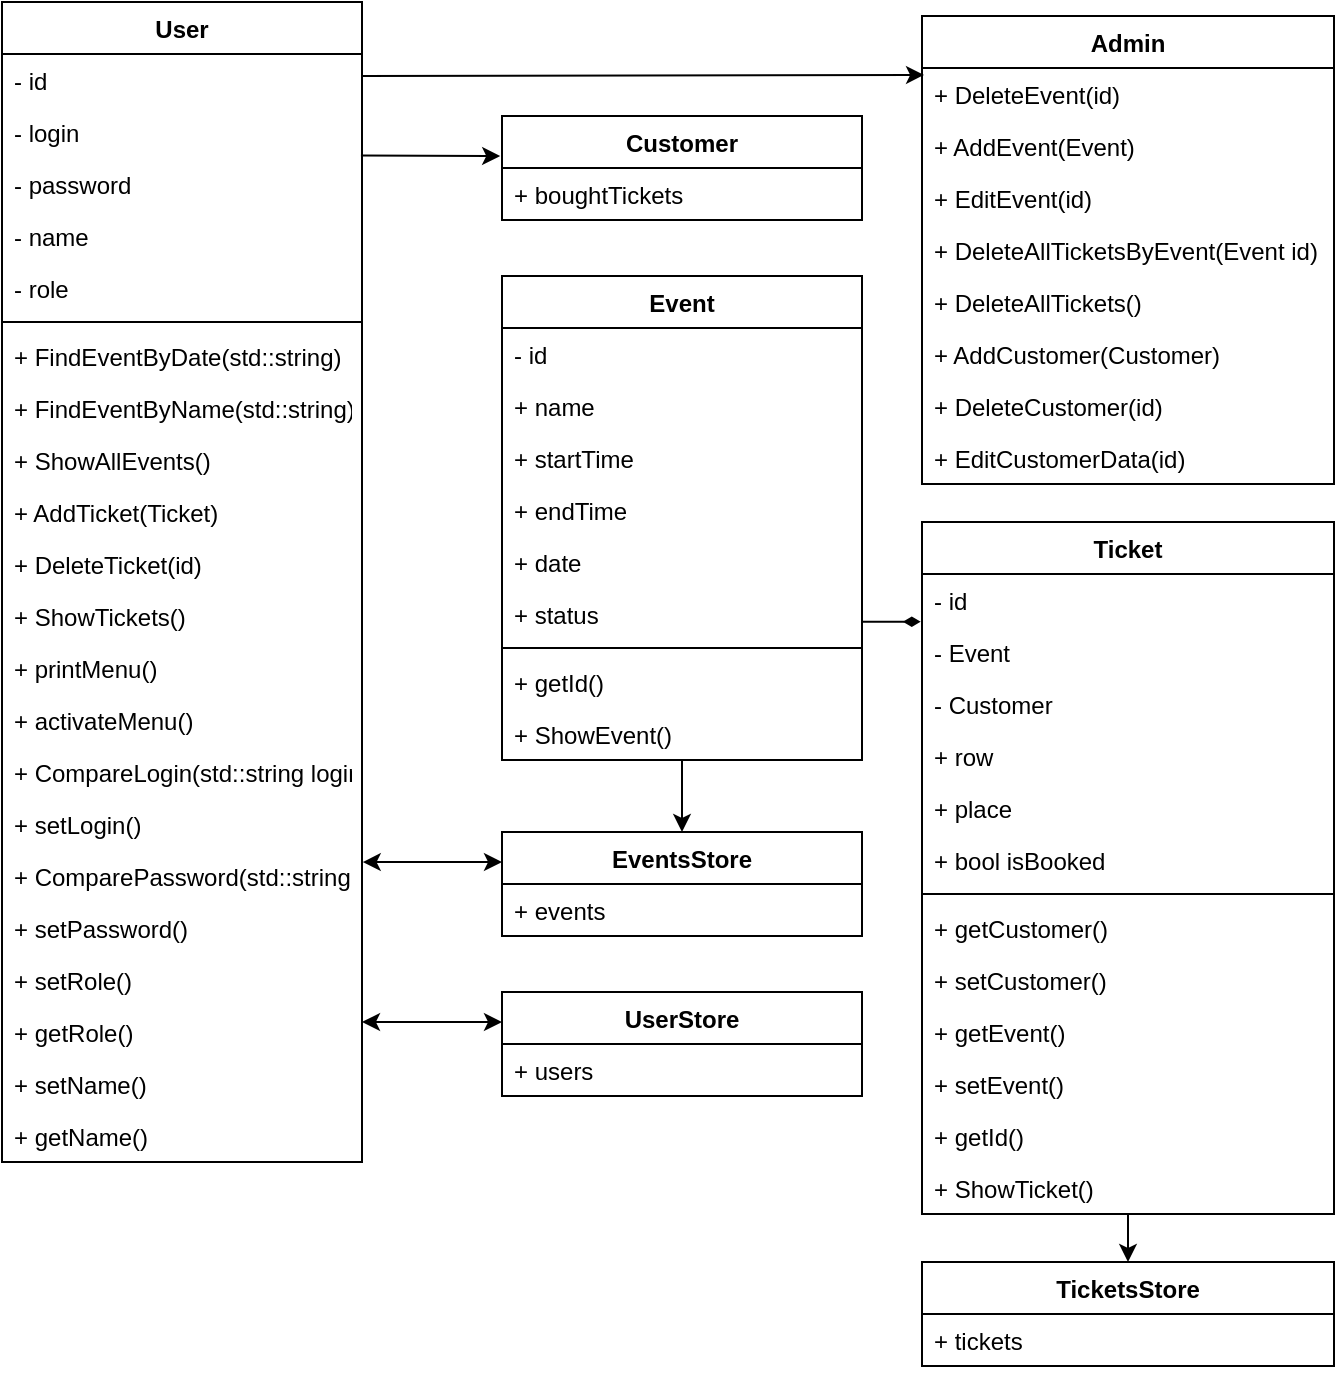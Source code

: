 <mxfile version="21.2.1" type="device">
  <diagram id="ClaCgD5qLuq-DKz93-Bp" name="Страница 1">
    <mxGraphModel dx="1050" dy="1718" grid="1" gridSize="10" guides="1" tooltips="1" connect="1" arrows="1" fold="1" page="1" pageScale="1" pageWidth="827" pageHeight="1169" math="0" shadow="0">
      <root>
        <mxCell id="0" />
        <mxCell id="1" parent="0" />
        <mxCell id="H0PDKfTX8FqYdz7Hu3HZ-1" value="Admin" style="swimlane;fontStyle=1;align=center;verticalAlign=top;childLayout=stackLayout;horizontal=1;startSize=26;horizontalStack=0;resizeParent=1;resizeParentMax=0;resizeLast=0;collapsible=1;marginBottom=0;" parent="1" vertex="1">
          <mxGeometry x="544" y="-1043" width="206" height="234" as="geometry">
            <mxRectangle x="40" y="40" width="100" height="30" as="alternateBounds" />
          </mxGeometry>
        </mxCell>
        <mxCell id="H0PDKfTX8FqYdz7Hu3HZ-4" value="+ DeleteEvent(id)" style="text;strokeColor=none;fillColor=none;align=left;verticalAlign=top;spacingLeft=4;spacingRight=4;overflow=hidden;rotatable=0;points=[[0,0.5],[1,0.5]];portConstraint=eastwest;" parent="H0PDKfTX8FqYdz7Hu3HZ-1" vertex="1">
          <mxGeometry y="26" width="206" height="26" as="geometry" />
        </mxCell>
        <mxCell id="H0PDKfTX8FqYdz7Hu3HZ-6" value="+ AddEvent(Event)" style="text;strokeColor=none;fillColor=none;align=left;verticalAlign=top;spacingLeft=4;spacingRight=4;overflow=hidden;rotatable=0;points=[[0,0.5],[1,0.5]];portConstraint=eastwest;" parent="H0PDKfTX8FqYdz7Hu3HZ-1" vertex="1">
          <mxGeometry y="52" width="206" height="26" as="geometry" />
        </mxCell>
        <mxCell id="H0PDKfTX8FqYdz7Hu3HZ-8" value="+ EditEvent(id)" style="text;strokeColor=none;fillColor=none;align=left;verticalAlign=top;spacingLeft=4;spacingRight=4;overflow=hidden;rotatable=0;points=[[0,0.5],[1,0.5]];portConstraint=eastwest;" parent="H0PDKfTX8FqYdz7Hu3HZ-1" vertex="1">
          <mxGeometry y="78" width="206" height="26" as="geometry" />
        </mxCell>
        <mxCell id="H0PDKfTX8FqYdz7Hu3HZ-10" value="+ DeleteAllTicketsByEvent(Event id)" style="text;strokeColor=none;fillColor=none;align=left;verticalAlign=top;spacingLeft=4;spacingRight=4;overflow=hidden;rotatable=0;points=[[0,0.5],[1,0.5]];portConstraint=eastwest;" parent="H0PDKfTX8FqYdz7Hu3HZ-1" vertex="1">
          <mxGeometry y="104" width="206" height="26" as="geometry" />
        </mxCell>
        <mxCell id="H0PDKfTX8FqYdz7Hu3HZ-12" value="+ DeleteAllTickets()" style="text;strokeColor=none;fillColor=none;align=left;verticalAlign=top;spacingLeft=4;spacingRight=4;overflow=hidden;rotatable=0;points=[[0,0.5],[1,0.5]];portConstraint=eastwest;" parent="H0PDKfTX8FqYdz7Hu3HZ-1" vertex="1">
          <mxGeometry y="130" width="206" height="26" as="geometry" />
        </mxCell>
        <mxCell id="H0PDKfTX8FqYdz7Hu3HZ-13" value="+ AddCustomer(Customer)" style="text;strokeColor=none;fillColor=none;align=left;verticalAlign=top;spacingLeft=4;spacingRight=4;overflow=hidden;rotatable=0;points=[[0,0.5],[1,0.5]];portConstraint=eastwest;" parent="H0PDKfTX8FqYdz7Hu3HZ-1" vertex="1">
          <mxGeometry y="156" width="206" height="26" as="geometry" />
        </mxCell>
        <mxCell id="H0PDKfTX8FqYdz7Hu3HZ-14" value="+ DeleteCustomer(id)" style="text;strokeColor=none;fillColor=none;align=left;verticalAlign=top;spacingLeft=4;spacingRight=4;overflow=hidden;rotatable=0;points=[[0,0.5],[1,0.5]];portConstraint=eastwest;" parent="H0PDKfTX8FqYdz7Hu3HZ-1" vertex="1">
          <mxGeometry y="182" width="206" height="26" as="geometry" />
        </mxCell>
        <mxCell id="H0PDKfTX8FqYdz7Hu3HZ-15" value="+ EditCustomerData(id)" style="text;strokeColor=none;fillColor=none;align=left;verticalAlign=top;spacingLeft=4;spacingRight=4;overflow=hidden;rotatable=0;points=[[0,0.5],[1,0.5]];portConstraint=eastwest;" parent="H0PDKfTX8FqYdz7Hu3HZ-1" vertex="1">
          <mxGeometry y="208" width="206" height="26" as="geometry" />
        </mxCell>
        <mxCell id="H0PDKfTX8FqYdz7Hu3HZ-19" value="Customer" style="swimlane;fontStyle=1;align=center;verticalAlign=top;childLayout=stackLayout;horizontal=1;startSize=26;horizontalStack=0;resizeParent=1;resizeParentMax=0;resizeLast=0;collapsible=1;marginBottom=0;" parent="1" vertex="1">
          <mxGeometry x="334" y="-993" width="180" height="52" as="geometry">
            <mxRectangle x="40" y="40" width="100" height="30" as="alternateBounds" />
          </mxGeometry>
        </mxCell>
        <mxCell id="cLQiwDub_EPoRTOffUzL-125" value="+ boughtTickets" style="text;strokeColor=none;fillColor=none;align=left;verticalAlign=top;spacingLeft=4;spacingRight=4;overflow=hidden;rotatable=0;points=[[0,0.5],[1,0.5]];portConstraint=eastwest;" parent="H0PDKfTX8FqYdz7Hu3HZ-19" vertex="1">
          <mxGeometry y="26" width="180" height="26" as="geometry" />
        </mxCell>
        <mxCell id="cLQiwDub_EPoRTOffUzL-141" style="edgeStyle=orthogonalEdgeStyle;rounded=0;orthogonalLoop=1;jettySize=auto;html=1;entryX=0.5;entryY=0;entryDx=0;entryDy=0;" parent="1" source="H0PDKfTX8FqYdz7Hu3HZ-36" target="cLQiwDub_EPoRTOffUzL-127" edge="1">
          <mxGeometry relative="1" as="geometry" />
        </mxCell>
        <mxCell id="H0PDKfTX8FqYdz7Hu3HZ-36" value="Ticket" style="swimlane;fontStyle=1;childLayout=stackLayout;horizontal=1;startSize=26;fillColor=none;horizontalStack=0;resizeParent=1;resizeParentMax=0;resizeLast=0;collapsible=1;marginBottom=0;" parent="1" vertex="1">
          <mxGeometry x="544" y="-790" width="206" height="346" as="geometry" />
        </mxCell>
        <mxCell id="cLQiwDub_EPoRTOffUzL-615" value="- id" style="text;strokeColor=none;fillColor=none;align=left;verticalAlign=top;spacingLeft=4;spacingRight=4;overflow=hidden;rotatable=0;points=[[0,0.5],[1,0.5]];portConstraint=eastwest;" parent="H0PDKfTX8FqYdz7Hu3HZ-36" vertex="1">
          <mxGeometry y="26" width="206" height="26" as="geometry" />
        </mxCell>
        <mxCell id="H0PDKfTX8FqYdz7Hu3HZ-37" value="- Event" style="text;strokeColor=none;fillColor=none;align=left;verticalAlign=top;spacingLeft=4;spacingRight=4;overflow=hidden;rotatable=0;points=[[0,0.5],[1,0.5]];portConstraint=eastwest;" parent="H0PDKfTX8FqYdz7Hu3HZ-36" vertex="1">
          <mxGeometry y="52" width="206" height="26" as="geometry" />
        </mxCell>
        <mxCell id="H0PDKfTX8FqYdz7Hu3HZ-38" value="- Customer" style="text;strokeColor=none;fillColor=none;align=left;verticalAlign=top;spacingLeft=4;spacingRight=4;overflow=hidden;rotatable=0;points=[[0,0.5],[1,0.5]];portConstraint=eastwest;" parent="H0PDKfTX8FqYdz7Hu3HZ-36" vertex="1">
          <mxGeometry y="78" width="206" height="26" as="geometry" />
        </mxCell>
        <mxCell id="H0PDKfTX8FqYdz7Hu3HZ-46" value="+ row" style="text;strokeColor=none;fillColor=none;align=left;verticalAlign=top;spacingLeft=4;spacingRight=4;overflow=hidden;rotatable=0;points=[[0,0.5],[1,0.5]];portConstraint=eastwest;" parent="H0PDKfTX8FqYdz7Hu3HZ-36" vertex="1">
          <mxGeometry y="104" width="206" height="26" as="geometry" />
        </mxCell>
        <mxCell id="H0PDKfTX8FqYdz7Hu3HZ-47" value="+ place" style="text;strokeColor=none;fillColor=none;align=left;verticalAlign=top;spacingLeft=4;spacingRight=4;overflow=hidden;rotatable=0;points=[[0,0.5],[1,0.5]];portConstraint=eastwest;" parent="H0PDKfTX8FqYdz7Hu3HZ-36" vertex="1">
          <mxGeometry y="130" width="206" height="26" as="geometry" />
        </mxCell>
        <mxCell id="H0PDKfTX8FqYdz7Hu3HZ-62" value="+ bool isBooked" style="text;strokeColor=none;fillColor=none;align=left;verticalAlign=top;spacingLeft=4;spacingRight=4;overflow=hidden;rotatable=0;points=[[0,0.5],[1,0.5]];portConstraint=eastwest;" parent="H0PDKfTX8FqYdz7Hu3HZ-36" vertex="1">
          <mxGeometry y="156" width="206" height="26" as="geometry" />
        </mxCell>
        <mxCell id="cLQiwDub_EPoRTOffUzL-149" value="" style="line;strokeWidth=1;fillColor=none;align=left;verticalAlign=middle;spacingTop=-1;spacingLeft=3;spacingRight=3;rotatable=0;labelPosition=right;points=[];portConstraint=eastwest;" parent="H0PDKfTX8FqYdz7Hu3HZ-36" vertex="1">
          <mxGeometry y="182" width="206" height="8" as="geometry" />
        </mxCell>
        <mxCell id="cLQiwDub_EPoRTOffUzL-148" value="+ getCustomer()" style="text;strokeColor=none;fillColor=none;align=left;verticalAlign=top;spacingLeft=4;spacingRight=4;overflow=hidden;rotatable=0;points=[[0,0.5],[1,0.5]];portConstraint=eastwest;" parent="H0PDKfTX8FqYdz7Hu3HZ-36" vertex="1">
          <mxGeometry y="190" width="206" height="26" as="geometry" />
        </mxCell>
        <mxCell id="cLQiwDub_EPoRTOffUzL-150" value="+ setCustomer()" style="text;strokeColor=none;fillColor=none;align=left;verticalAlign=top;spacingLeft=4;spacingRight=4;overflow=hidden;rotatable=0;points=[[0,0.5],[1,0.5]];portConstraint=eastwest;" parent="H0PDKfTX8FqYdz7Hu3HZ-36" vertex="1">
          <mxGeometry y="216" width="206" height="26" as="geometry" />
        </mxCell>
        <mxCell id="cLQiwDub_EPoRTOffUzL-151" value="+ getEvent()" style="text;strokeColor=none;fillColor=none;align=left;verticalAlign=top;spacingLeft=4;spacingRight=4;overflow=hidden;rotatable=0;points=[[0,0.5],[1,0.5]];portConstraint=eastwest;" parent="H0PDKfTX8FqYdz7Hu3HZ-36" vertex="1">
          <mxGeometry y="242" width="206" height="26" as="geometry" />
        </mxCell>
        <mxCell id="cLQiwDub_EPoRTOffUzL-162" value="+ setEvent()" style="text;strokeColor=none;fillColor=none;align=left;verticalAlign=top;spacingLeft=4;spacingRight=4;overflow=hidden;rotatable=0;points=[[0,0.5],[1,0.5]];portConstraint=eastwest;" parent="H0PDKfTX8FqYdz7Hu3HZ-36" vertex="1">
          <mxGeometry y="268" width="206" height="26" as="geometry" />
        </mxCell>
        <mxCell id="cLQiwDub_EPoRTOffUzL-616" value="+ getId()" style="text;strokeColor=none;fillColor=none;align=left;verticalAlign=top;spacingLeft=4;spacingRight=4;overflow=hidden;rotatable=0;points=[[0,0.5],[1,0.5]];portConstraint=eastwest;" parent="H0PDKfTX8FqYdz7Hu3HZ-36" vertex="1">
          <mxGeometry y="294" width="206" height="26" as="geometry" />
        </mxCell>
        <mxCell id="S16S4RK09Bb7ooY5-xf1-2" value="+ ShowTicket()" style="text;strokeColor=none;fillColor=none;align=left;verticalAlign=top;spacingLeft=4;spacingRight=4;overflow=hidden;rotatable=0;points=[[0,0.5],[1,0.5]];portConstraint=eastwest;" vertex="1" parent="H0PDKfTX8FqYdz7Hu3HZ-36">
          <mxGeometry y="320" width="206" height="26" as="geometry" />
        </mxCell>
        <mxCell id="H0PDKfTX8FqYdz7Hu3HZ-51" style="rounded=0;orthogonalLoop=1;jettySize=auto;html=1;startArrow=classic;startFill=1;endArrow=classic;endFill=1;exitX=1.002;exitY=0.194;exitDx=0;exitDy=0;exitPerimeter=0;" parent="1" edge="1">
          <mxGeometry relative="1" as="geometry">
            <Array as="points" />
            <mxPoint x="334" y="-620" as="targetPoint" />
            <mxPoint x="264.36" y="-619.956" as="sourcePoint" />
          </mxGeometry>
        </mxCell>
        <mxCell id="H0PDKfTX8FqYdz7Hu3HZ-55" style="edgeStyle=none;rounded=0;orthogonalLoop=1;jettySize=auto;html=1;endArrow=diamondThin;endFill=1;exitX=1.002;exitY=0.649;exitDx=0;exitDy=0;entryX=-0.003;entryY=0.918;entryDx=0;entryDy=0;entryPerimeter=0;exitPerimeter=0;" parent="1" source="cLQiwDub_EPoRTOffUzL-114" target="cLQiwDub_EPoRTOffUzL-615" edge="1">
          <mxGeometry relative="1" as="geometry">
            <mxPoint x="511" y="-665" as="sourcePoint" />
            <mxPoint x="540" y="-744" as="targetPoint" />
          </mxGeometry>
        </mxCell>
        <mxCell id="mET-laxzgPLThdWNp_bz-1" value="User" style="swimlane;fontStyle=1;align=center;verticalAlign=top;childLayout=stackLayout;horizontal=1;startSize=26;horizontalStack=0;resizeParent=1;resizeParentMax=0;resizeLast=0;collapsible=1;marginBottom=0;" parent="1" vertex="1">
          <mxGeometry x="84" y="-1050" width="180" height="580" as="geometry">
            <mxRectangle x="40" y="40" width="100" height="30" as="alternateBounds" />
          </mxGeometry>
        </mxCell>
        <mxCell id="mET-laxzgPLThdWNp_bz-13" value="- id" style="text;strokeColor=none;fillColor=none;align=left;verticalAlign=top;spacingLeft=4;spacingRight=4;overflow=hidden;rotatable=0;points=[[0,0.5],[1,0.5]];portConstraint=eastwest;" parent="mET-laxzgPLThdWNp_bz-1" vertex="1">
          <mxGeometry y="26" width="180" height="26" as="geometry" />
        </mxCell>
        <mxCell id="mET-laxzgPLThdWNp_bz-2" value="- login" style="text;strokeColor=none;fillColor=none;align=left;verticalAlign=top;spacingLeft=4;spacingRight=4;overflow=hidden;rotatable=0;points=[[0,0.5],[1,0.5]];portConstraint=eastwest;" parent="mET-laxzgPLThdWNp_bz-1" vertex="1">
          <mxGeometry y="52" width="180" height="26" as="geometry" />
        </mxCell>
        <mxCell id="mET-laxzgPLThdWNp_bz-3" value="- password" style="text;strokeColor=none;fillColor=none;align=left;verticalAlign=top;spacingLeft=4;spacingRight=4;overflow=hidden;rotatable=0;points=[[0,0.5],[1,0.5]];portConstraint=eastwest;" parent="mET-laxzgPLThdWNp_bz-1" vertex="1">
          <mxGeometry y="78" width="180" height="26" as="geometry" />
        </mxCell>
        <mxCell id="mET-laxzgPLThdWNp_bz-11" value="- name" style="text;strokeColor=none;fillColor=none;align=left;verticalAlign=top;spacingLeft=4;spacingRight=4;overflow=hidden;rotatable=0;points=[[0,0.5],[1,0.5]];portConstraint=eastwest;" parent="mET-laxzgPLThdWNp_bz-1" vertex="1">
          <mxGeometry y="104" width="180" height="26" as="geometry" />
        </mxCell>
        <mxCell id="mET-laxzgPLThdWNp_bz-21" value="- role" style="text;strokeColor=none;fillColor=none;align=left;verticalAlign=top;spacingLeft=4;spacingRight=4;overflow=hidden;rotatable=0;points=[[0,0.5],[1,0.5]];portConstraint=eastwest;" parent="mET-laxzgPLThdWNp_bz-1" vertex="1">
          <mxGeometry y="130" width="180" height="26" as="geometry" />
        </mxCell>
        <mxCell id="mET-laxzgPLThdWNp_bz-4" value="" style="line;strokeWidth=1;fillColor=none;align=left;verticalAlign=middle;spacingTop=-1;spacingLeft=3;spacingRight=3;rotatable=0;labelPosition=right;points=[];portConstraint=eastwest;" parent="mET-laxzgPLThdWNp_bz-1" vertex="1">
          <mxGeometry y="156" width="180" height="8" as="geometry" />
        </mxCell>
        <mxCell id="mET-laxzgPLThdWNp_bz-5" value="+ FindEventByDate(std::string)" style="text;strokeColor=none;fillColor=none;align=left;verticalAlign=top;spacingLeft=4;spacingRight=4;overflow=hidden;rotatable=0;points=[[0,0.5],[1,0.5]];portConstraint=eastwest;" parent="mET-laxzgPLThdWNp_bz-1" vertex="1">
          <mxGeometry y="164" width="180" height="26" as="geometry" />
        </mxCell>
        <mxCell id="mET-laxzgPLThdWNp_bz-14" value="+ FindEventByName(std::string)" style="text;strokeColor=none;fillColor=none;align=left;verticalAlign=top;spacingLeft=4;spacingRight=4;overflow=hidden;rotatable=0;points=[[0,0.5],[1,0.5]];portConstraint=eastwest;" parent="mET-laxzgPLThdWNp_bz-1" vertex="1">
          <mxGeometry y="190" width="180" height="26" as="geometry" />
        </mxCell>
        <mxCell id="mET-laxzgPLThdWNp_bz-6" value="+ ShowAllEvents()" style="text;strokeColor=none;fillColor=none;align=left;verticalAlign=top;spacingLeft=4;spacingRight=4;overflow=hidden;rotatable=0;points=[[0,0.5],[1,0.5]];portConstraint=eastwest;" parent="mET-laxzgPLThdWNp_bz-1" vertex="1">
          <mxGeometry y="216" width="180" height="26" as="geometry" />
        </mxCell>
        <mxCell id="mET-laxzgPLThdWNp_bz-8" value="+ AddTicket(Ticket)" style="text;strokeColor=none;fillColor=none;align=left;verticalAlign=top;spacingLeft=4;spacingRight=4;overflow=hidden;rotatable=0;points=[[0,0.5],[1,0.5]];portConstraint=eastwest;" parent="mET-laxzgPLThdWNp_bz-1" vertex="1">
          <mxGeometry y="242" width="180" height="26" as="geometry" />
        </mxCell>
        <mxCell id="mET-laxzgPLThdWNp_bz-9" value="+ DeleteTicket(id)" style="text;strokeColor=none;fillColor=none;align=left;verticalAlign=top;spacingLeft=4;spacingRight=4;overflow=hidden;rotatable=0;points=[[0,0.5],[1,0.5]];portConstraint=eastwest;" parent="mET-laxzgPLThdWNp_bz-1" vertex="1">
          <mxGeometry y="268" width="180" height="26" as="geometry" />
        </mxCell>
        <mxCell id="mET-laxzgPLThdWNp_bz-10" value="+ ShowTickets()" style="text;strokeColor=none;fillColor=none;align=left;verticalAlign=top;spacingLeft=4;spacingRight=4;overflow=hidden;rotatable=0;points=[[0,0.5],[1,0.5]];portConstraint=eastwest;" parent="mET-laxzgPLThdWNp_bz-1" vertex="1">
          <mxGeometry y="294" width="180" height="26" as="geometry" />
        </mxCell>
        <mxCell id="mET-laxzgPLThdWNp_bz-24" value="+ printMenu()" style="text;strokeColor=none;fillColor=none;align=left;verticalAlign=top;spacingLeft=4;spacingRight=4;overflow=hidden;rotatable=0;points=[[0,0.5],[1,0.5]];portConstraint=eastwest;" parent="mET-laxzgPLThdWNp_bz-1" vertex="1">
          <mxGeometry y="320" width="180" height="26" as="geometry" />
        </mxCell>
        <mxCell id="mET-laxzgPLThdWNp_bz-26" value="+ activateMenu()" style="text;strokeColor=none;fillColor=none;align=left;verticalAlign=top;spacingLeft=4;spacingRight=4;overflow=hidden;rotatable=0;points=[[0,0.5],[1,0.5]];portConstraint=eastwest;" parent="mET-laxzgPLThdWNp_bz-1" vertex="1">
          <mxGeometry y="346" width="180" height="26" as="geometry" />
        </mxCell>
        <mxCell id="mET-laxzgPLThdWNp_bz-15" value="+ CompareLogin(std::string login)" style="text;strokeColor=none;fillColor=none;align=left;verticalAlign=top;spacingLeft=4;spacingRight=4;overflow=hidden;rotatable=0;points=[[0,0.5],[1,0.5]];portConstraint=eastwest;" parent="mET-laxzgPLThdWNp_bz-1" vertex="1">
          <mxGeometry y="372" width="180" height="26" as="geometry" />
        </mxCell>
        <mxCell id="mET-laxzgPLThdWNp_bz-16" value="+ setLogin()" style="text;strokeColor=none;fillColor=none;align=left;verticalAlign=top;spacingLeft=4;spacingRight=4;overflow=hidden;rotatable=0;points=[[0,0.5],[1,0.5]];portConstraint=eastwest;" parent="mET-laxzgPLThdWNp_bz-1" vertex="1">
          <mxGeometry y="398" width="180" height="26" as="geometry" />
        </mxCell>
        <mxCell id="mET-laxzgPLThdWNp_bz-17" value="+ ComparePassword(std::string login)" style="text;strokeColor=none;fillColor=none;align=left;verticalAlign=top;spacingLeft=4;spacingRight=4;overflow=hidden;rotatable=0;points=[[0,0.5],[1,0.5]];portConstraint=eastwest;" parent="mET-laxzgPLThdWNp_bz-1" vertex="1">
          <mxGeometry y="424" width="180" height="26" as="geometry" />
        </mxCell>
        <mxCell id="mET-laxzgPLThdWNp_bz-18" value="+ setPassword()" style="text;strokeColor=none;fillColor=none;align=left;verticalAlign=top;spacingLeft=4;spacingRight=4;overflow=hidden;rotatable=0;points=[[0,0.5],[1,0.5]];portConstraint=eastwest;" parent="mET-laxzgPLThdWNp_bz-1" vertex="1">
          <mxGeometry y="450" width="180" height="26" as="geometry" />
        </mxCell>
        <mxCell id="mET-laxzgPLThdWNp_bz-19" value="+ setRole()" style="text;strokeColor=none;fillColor=none;align=left;verticalAlign=top;spacingLeft=4;spacingRight=4;overflow=hidden;rotatable=0;points=[[0,0.5],[1,0.5]];portConstraint=eastwest;" parent="mET-laxzgPLThdWNp_bz-1" vertex="1">
          <mxGeometry y="476" width="180" height="26" as="geometry" />
        </mxCell>
        <mxCell id="mET-laxzgPLThdWNp_bz-20" value="+ getRole()" style="text;strokeColor=none;fillColor=none;align=left;verticalAlign=top;spacingLeft=4;spacingRight=4;overflow=hidden;rotatable=0;points=[[0,0.5],[1,0.5]];portConstraint=eastwest;" parent="mET-laxzgPLThdWNp_bz-1" vertex="1">
          <mxGeometry y="502" width="180" height="26" as="geometry" />
        </mxCell>
        <mxCell id="mET-laxzgPLThdWNp_bz-22" value="+ setName()" style="text;strokeColor=none;fillColor=none;align=left;verticalAlign=top;spacingLeft=4;spacingRight=4;overflow=hidden;rotatable=0;points=[[0,0.5],[1,0.5]];portConstraint=eastwest;" parent="mET-laxzgPLThdWNp_bz-1" vertex="1">
          <mxGeometry y="528" width="180" height="26" as="geometry" />
        </mxCell>
        <mxCell id="mET-laxzgPLThdWNp_bz-23" value="+ getName()" style="text;strokeColor=none;fillColor=none;align=left;verticalAlign=top;spacingLeft=4;spacingRight=4;overflow=hidden;rotatable=0;points=[[0,0.5],[1,0.5]];portConstraint=eastwest;" parent="mET-laxzgPLThdWNp_bz-1" vertex="1">
          <mxGeometry y="554" width="180" height="26" as="geometry" />
        </mxCell>
        <mxCell id="cLQiwDub_EPoRTOffUzL-140" style="edgeStyle=orthogonalEdgeStyle;rounded=0;orthogonalLoop=1;jettySize=auto;html=1;entryX=0.5;entryY=0;entryDx=0;entryDy=0;" parent="1" source="cLQiwDub_EPoRTOffUzL-107" target="cLQiwDub_EPoRTOffUzL-132" edge="1">
          <mxGeometry relative="1" as="geometry" />
        </mxCell>
        <mxCell id="cLQiwDub_EPoRTOffUzL-107" value="Event" style="swimlane;fontStyle=1;align=center;verticalAlign=top;childLayout=stackLayout;horizontal=1;startSize=26;horizontalStack=0;resizeParent=1;resizeParentMax=0;resizeLast=0;collapsible=1;marginBottom=0;" parent="1" vertex="1">
          <mxGeometry x="334" y="-913" width="180" height="242" as="geometry">
            <mxRectangle x="40" y="40" width="100" height="30" as="alternateBounds" />
          </mxGeometry>
        </mxCell>
        <mxCell id="cLQiwDub_EPoRTOffUzL-109" value="- id" style="text;strokeColor=none;fillColor=none;align=left;verticalAlign=top;spacingLeft=4;spacingRight=4;overflow=hidden;rotatable=0;points=[[0,0.5],[1,0.5]];portConstraint=eastwest;" parent="cLQiwDub_EPoRTOffUzL-107" vertex="1">
          <mxGeometry y="26" width="180" height="26" as="geometry" />
        </mxCell>
        <mxCell id="cLQiwDub_EPoRTOffUzL-110" value="+ name" style="text;strokeColor=none;fillColor=none;align=left;verticalAlign=top;spacingLeft=4;spacingRight=4;overflow=hidden;rotatable=0;points=[[0,0.5],[1,0.5]];portConstraint=eastwest;" parent="cLQiwDub_EPoRTOffUzL-107" vertex="1">
          <mxGeometry y="52" width="180" height="26" as="geometry" />
        </mxCell>
        <mxCell id="cLQiwDub_EPoRTOffUzL-112" value="+ startTime" style="text;strokeColor=none;fillColor=none;align=left;verticalAlign=top;spacingLeft=4;spacingRight=4;overflow=hidden;rotatable=0;points=[[0,0.5],[1,0.5]];portConstraint=eastwest;" parent="cLQiwDub_EPoRTOffUzL-107" vertex="1">
          <mxGeometry y="78" width="180" height="26" as="geometry" />
        </mxCell>
        <mxCell id="cLQiwDub_EPoRTOffUzL-113" value="+ endTime" style="text;strokeColor=none;fillColor=none;align=left;verticalAlign=top;spacingLeft=4;spacingRight=4;overflow=hidden;rotatable=0;points=[[0,0.5],[1,0.5]];portConstraint=eastwest;" parent="cLQiwDub_EPoRTOffUzL-107" vertex="1">
          <mxGeometry y="104" width="180" height="26" as="geometry" />
        </mxCell>
        <mxCell id="cLQiwDub_EPoRTOffUzL-111" value="+ date" style="text;strokeColor=none;fillColor=none;align=left;verticalAlign=top;spacingLeft=4;spacingRight=4;overflow=hidden;rotatable=0;points=[[0,0.5],[1,0.5]];portConstraint=eastwest;" parent="cLQiwDub_EPoRTOffUzL-107" vertex="1">
          <mxGeometry y="130" width="180" height="26" as="geometry" />
        </mxCell>
        <mxCell id="cLQiwDub_EPoRTOffUzL-114" value="+ status" style="text;strokeColor=none;fillColor=none;align=left;verticalAlign=top;spacingLeft=4;spacingRight=4;overflow=hidden;rotatable=0;points=[[0,0.5],[1,0.5]];portConstraint=eastwest;" parent="cLQiwDub_EPoRTOffUzL-107" vertex="1">
          <mxGeometry y="156" width="180" height="26" as="geometry" />
        </mxCell>
        <mxCell id="cLQiwDub_EPoRTOffUzL-108" value="" style="line;strokeWidth=1;fillColor=none;align=left;verticalAlign=middle;spacingTop=-1;spacingLeft=3;spacingRight=3;rotatable=0;labelPosition=right;points=[];portConstraint=eastwest;" parent="cLQiwDub_EPoRTOffUzL-107" vertex="1">
          <mxGeometry y="182" width="180" height="8" as="geometry" />
        </mxCell>
        <mxCell id="cLQiwDub_EPoRTOffUzL-115" value="+ getId()" style="text;strokeColor=none;fillColor=none;align=left;verticalAlign=top;spacingLeft=4;spacingRight=4;overflow=hidden;rotatable=0;points=[[0,0.5],[1,0.5]];portConstraint=eastwest;" parent="cLQiwDub_EPoRTOffUzL-107" vertex="1">
          <mxGeometry y="190" width="180" height="26" as="geometry" />
        </mxCell>
        <mxCell id="S16S4RK09Bb7ooY5-xf1-1" value="+ ShowEvent()" style="text;strokeColor=none;fillColor=none;align=left;verticalAlign=top;spacingLeft=4;spacingRight=4;overflow=hidden;rotatable=0;points=[[0,0.5],[1,0.5]];portConstraint=eastwest;" vertex="1" parent="cLQiwDub_EPoRTOffUzL-107">
          <mxGeometry y="216" width="180" height="26" as="geometry" />
        </mxCell>
        <mxCell id="cLQiwDub_EPoRTOffUzL-117" value="UserStore" style="swimlane;fontStyle=1;align=center;verticalAlign=top;childLayout=stackLayout;horizontal=1;startSize=26;horizontalStack=0;resizeParent=1;resizeParentMax=0;resizeLast=0;collapsible=1;marginBottom=0;" parent="1" vertex="1">
          <mxGeometry x="334" y="-555" width="180" height="52" as="geometry">
            <mxRectangle x="40" y="40" width="100" height="30" as="alternateBounds" />
          </mxGeometry>
        </mxCell>
        <mxCell id="cLQiwDub_EPoRTOffUzL-119" value="+ users" style="text;strokeColor=none;fillColor=none;align=left;verticalAlign=top;spacingLeft=4;spacingRight=4;overflow=hidden;rotatable=0;points=[[0,0.5],[1,0.5]];portConstraint=eastwest;" parent="cLQiwDub_EPoRTOffUzL-117" vertex="1">
          <mxGeometry y="26" width="180" height="26" as="geometry" />
        </mxCell>
        <mxCell id="cLQiwDub_EPoRTOffUzL-127" value="TicketsStore" style="swimlane;fontStyle=1;align=center;verticalAlign=top;childLayout=stackLayout;horizontal=1;startSize=26;horizontalStack=0;resizeParent=1;resizeParentMax=0;resizeLast=0;collapsible=1;marginBottom=0;" parent="1" vertex="1">
          <mxGeometry x="544" y="-420" width="206" height="52" as="geometry">
            <mxRectangle x="40" y="40" width="100" height="30" as="alternateBounds" />
          </mxGeometry>
        </mxCell>
        <mxCell id="cLQiwDub_EPoRTOffUzL-128" value="+ tickets" style="text;strokeColor=none;fillColor=none;align=left;verticalAlign=top;spacingLeft=4;spacingRight=4;overflow=hidden;rotatable=0;points=[[0,0.5],[1,0.5]];portConstraint=eastwest;" parent="cLQiwDub_EPoRTOffUzL-127" vertex="1">
          <mxGeometry y="26" width="206" height="26" as="geometry" />
        </mxCell>
        <mxCell id="cLQiwDub_EPoRTOffUzL-132" value="EventsStore" style="swimlane;fontStyle=1;align=center;verticalAlign=top;childLayout=stackLayout;horizontal=1;startSize=26;horizontalStack=0;resizeParent=1;resizeParentMax=0;resizeLast=0;collapsible=1;marginBottom=0;" parent="1" vertex="1">
          <mxGeometry x="334" y="-635" width="180" height="52" as="geometry">
            <mxRectangle x="40" y="40" width="100" height="30" as="alternateBounds" />
          </mxGeometry>
        </mxCell>
        <mxCell id="cLQiwDub_EPoRTOffUzL-133" value="+ events" style="text;strokeColor=none;fillColor=none;align=left;verticalAlign=top;spacingLeft=4;spacingRight=4;overflow=hidden;rotatable=0;points=[[0,0.5],[1,0.5]];portConstraint=eastwest;" parent="cLQiwDub_EPoRTOffUzL-132" vertex="1">
          <mxGeometry y="26" width="180" height="26" as="geometry" />
        </mxCell>
        <mxCell id="cLQiwDub_EPoRTOffUzL-137" style="rounded=0;orthogonalLoop=1;jettySize=auto;html=1;exitX=1.001;exitY=0.423;exitDx=0;exitDy=0;entryX=0.005;entryY=0.133;entryDx=0;entryDy=0;entryPerimeter=0;exitPerimeter=0;" parent="1" source="mET-laxzgPLThdWNp_bz-13" target="H0PDKfTX8FqYdz7Hu3HZ-4" edge="1">
          <mxGeometry relative="1" as="geometry" />
        </mxCell>
        <mxCell id="cLQiwDub_EPoRTOffUzL-139" style="rounded=0;orthogonalLoop=1;jettySize=auto;html=1;exitX=0.997;exitY=0.95;exitDx=0;exitDy=0;exitPerimeter=0;entryX=-0.005;entryY=0.385;entryDx=0;entryDy=0;entryPerimeter=0;" parent="1" source="mET-laxzgPLThdWNp_bz-2" target="H0PDKfTX8FqYdz7Hu3HZ-19" edge="1">
          <mxGeometry relative="1" as="geometry">
            <mxPoint x="334" y="-963" as="targetPoint" />
          </mxGeometry>
        </mxCell>
        <mxCell id="cLQiwDub_EPoRTOffUzL-147" style="rounded=0;orthogonalLoop=1;jettySize=auto;html=1;startArrow=classic;startFill=1;endArrow=classic;endFill=1;exitX=1.002;exitY=0.194;exitDx=0;exitDy=0;exitPerimeter=0;" parent="1" edge="1">
          <mxGeometry relative="1" as="geometry">
            <Array as="points" />
            <mxPoint x="334" y="-540" as="targetPoint" />
            <mxPoint x="264" y="-540" as="sourcePoint" />
          </mxGeometry>
        </mxCell>
      </root>
    </mxGraphModel>
  </diagram>
</mxfile>
